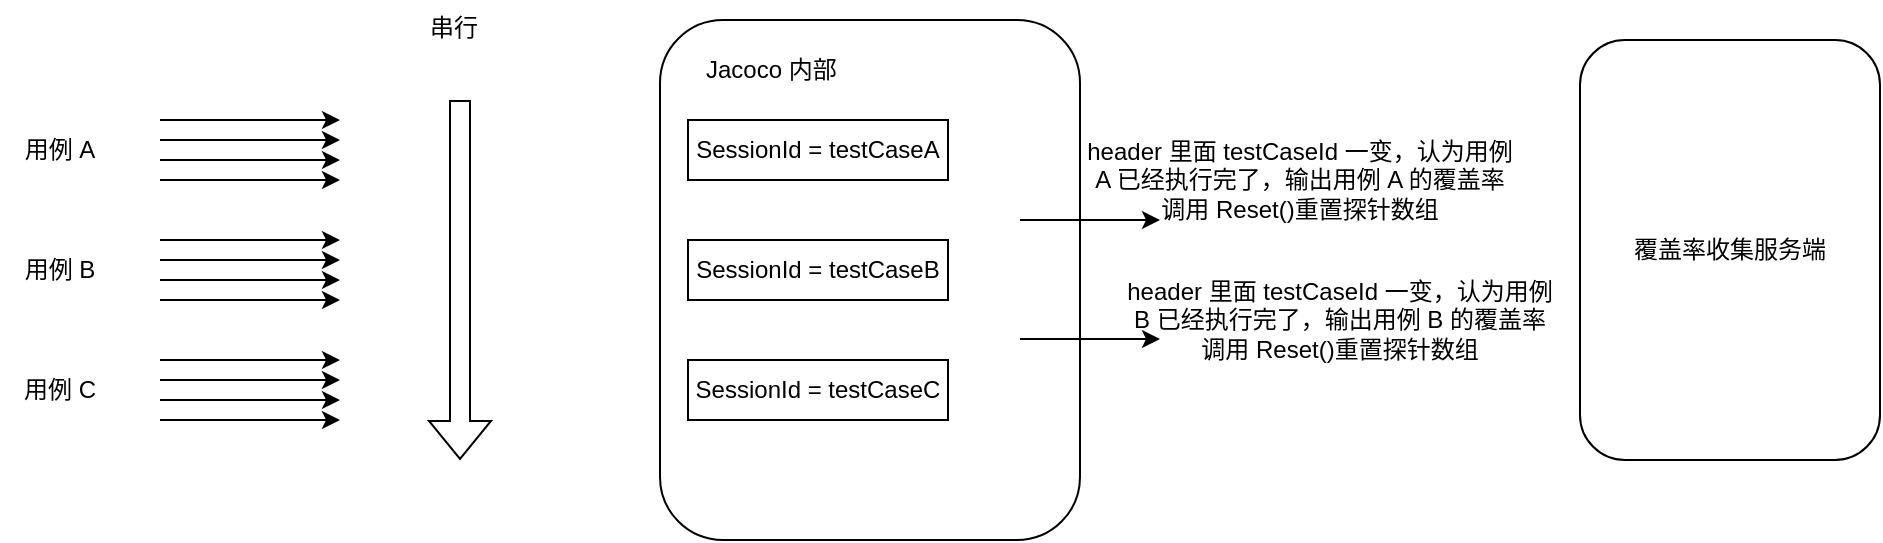 <mxfile version="26.2.14">
  <diagram name="第 1 页" id="lqMS7Yzc7YZnxd9DQjT9">
    <mxGraphModel dx="1418" dy="708" grid="1" gridSize="10" guides="1" tooltips="1" connect="1" arrows="1" fold="1" page="1" pageScale="1" pageWidth="827" pageHeight="1169" math="0" shadow="0">
      <root>
        <mxCell id="0" />
        <mxCell id="1" parent="0" />
        <mxCell id="gG01iXom-Wp9UEbhXPs3-1" value="" style="endArrow=classic;html=1;rounded=0;" parent="1" edge="1">
          <mxGeometry width="50" height="50" relative="1" as="geometry">
            <mxPoint x="110" y="190" as="sourcePoint" />
            <mxPoint x="200" y="190" as="targetPoint" />
          </mxGeometry>
        </mxCell>
        <mxCell id="gG01iXom-Wp9UEbhXPs3-2" value="" style="endArrow=classic;html=1;rounded=0;" parent="1" edge="1">
          <mxGeometry width="50" height="50" relative="1" as="geometry">
            <mxPoint x="110" y="200" as="sourcePoint" />
            <mxPoint x="200" y="200" as="targetPoint" />
          </mxGeometry>
        </mxCell>
        <mxCell id="gG01iXom-Wp9UEbhXPs3-3" value="" style="endArrow=classic;html=1;rounded=0;" parent="1" edge="1">
          <mxGeometry width="50" height="50" relative="1" as="geometry">
            <mxPoint x="110" y="210" as="sourcePoint" />
            <mxPoint x="200" y="210" as="targetPoint" />
          </mxGeometry>
        </mxCell>
        <mxCell id="gG01iXom-Wp9UEbhXPs3-4" value="" style="endArrow=classic;html=1;rounded=0;" parent="1" edge="1">
          <mxGeometry width="50" height="50" relative="1" as="geometry">
            <mxPoint x="110" y="220" as="sourcePoint" />
            <mxPoint x="200" y="220" as="targetPoint" />
          </mxGeometry>
        </mxCell>
        <mxCell id="gG01iXom-Wp9UEbhXPs3-5" value="用例 A" style="text;html=1;align=center;verticalAlign=middle;whiteSpace=wrap;rounded=0;" parent="1" vertex="1">
          <mxGeometry x="30" y="190" width="60" height="30" as="geometry" />
        </mxCell>
        <mxCell id="gG01iXom-Wp9UEbhXPs3-6" value="" style="endArrow=classic;html=1;rounded=0;" parent="1" edge="1">
          <mxGeometry width="50" height="50" relative="1" as="geometry">
            <mxPoint x="110" y="250" as="sourcePoint" />
            <mxPoint x="200" y="250" as="targetPoint" />
          </mxGeometry>
        </mxCell>
        <mxCell id="gG01iXom-Wp9UEbhXPs3-7" value="" style="endArrow=classic;html=1;rounded=0;" parent="1" edge="1">
          <mxGeometry width="50" height="50" relative="1" as="geometry">
            <mxPoint x="110" y="260" as="sourcePoint" />
            <mxPoint x="200" y="260" as="targetPoint" />
          </mxGeometry>
        </mxCell>
        <mxCell id="gG01iXom-Wp9UEbhXPs3-8" value="" style="endArrow=classic;html=1;rounded=0;" parent="1" edge="1">
          <mxGeometry width="50" height="50" relative="1" as="geometry">
            <mxPoint x="110" y="270" as="sourcePoint" />
            <mxPoint x="200" y="270" as="targetPoint" />
          </mxGeometry>
        </mxCell>
        <mxCell id="gG01iXom-Wp9UEbhXPs3-9" value="" style="endArrow=classic;html=1;rounded=0;" parent="1" edge="1">
          <mxGeometry width="50" height="50" relative="1" as="geometry">
            <mxPoint x="110" y="280" as="sourcePoint" />
            <mxPoint x="200" y="280" as="targetPoint" />
          </mxGeometry>
        </mxCell>
        <mxCell id="gG01iXom-Wp9UEbhXPs3-10" value="用例 B" style="text;html=1;align=center;verticalAlign=middle;whiteSpace=wrap;rounded=0;" parent="1" vertex="1">
          <mxGeometry x="30" y="250" width="60" height="30" as="geometry" />
        </mxCell>
        <mxCell id="gG01iXom-Wp9UEbhXPs3-11" value="" style="endArrow=classic;html=1;rounded=0;" parent="1" edge="1">
          <mxGeometry width="50" height="50" relative="1" as="geometry">
            <mxPoint x="110" y="310" as="sourcePoint" />
            <mxPoint x="200" y="310" as="targetPoint" />
          </mxGeometry>
        </mxCell>
        <mxCell id="gG01iXom-Wp9UEbhXPs3-12" value="" style="endArrow=classic;html=1;rounded=0;" parent="1" edge="1">
          <mxGeometry width="50" height="50" relative="1" as="geometry">
            <mxPoint x="110" y="320" as="sourcePoint" />
            <mxPoint x="200" y="320" as="targetPoint" />
          </mxGeometry>
        </mxCell>
        <mxCell id="gG01iXom-Wp9UEbhXPs3-13" value="" style="endArrow=classic;html=1;rounded=0;" parent="1" edge="1">
          <mxGeometry width="50" height="50" relative="1" as="geometry">
            <mxPoint x="110" y="330" as="sourcePoint" />
            <mxPoint x="200" y="330" as="targetPoint" />
          </mxGeometry>
        </mxCell>
        <mxCell id="gG01iXom-Wp9UEbhXPs3-14" value="" style="endArrow=classic;html=1;rounded=0;" parent="1" edge="1">
          <mxGeometry width="50" height="50" relative="1" as="geometry">
            <mxPoint x="110" y="340" as="sourcePoint" />
            <mxPoint x="200" y="340" as="targetPoint" />
          </mxGeometry>
        </mxCell>
        <mxCell id="gG01iXom-Wp9UEbhXPs3-15" value="用例 C" style="text;html=1;align=center;verticalAlign=middle;whiteSpace=wrap;rounded=0;" parent="1" vertex="1">
          <mxGeometry x="30" y="310" width="60" height="30" as="geometry" />
        </mxCell>
        <mxCell id="gG01iXom-Wp9UEbhXPs3-17" value="" style="shape=flexArrow;endArrow=classic;html=1;rounded=0;" parent="1" edge="1">
          <mxGeometry width="50" height="50" relative="1" as="geometry">
            <mxPoint x="260" y="180" as="sourcePoint" />
            <mxPoint x="260" y="360" as="targetPoint" />
          </mxGeometry>
        </mxCell>
        <mxCell id="gG01iXom-Wp9UEbhXPs3-18" value="&lt;div style=&quot;text-align: center;&quot;&gt;&lt;span style=&quot;background-color: transparent; color: light-dark(rgb(0, 0, 0), rgb(255, 255, 255));&quot;&gt;串行&lt;/span&gt;&lt;/div&gt;" style="text;whiteSpace=wrap;html=1;" parent="1" vertex="1">
          <mxGeometry x="243" y="130" width="60" height="40" as="geometry" />
        </mxCell>
        <mxCell id="gG01iXom-Wp9UEbhXPs3-19" value="" style="rounded=1;whiteSpace=wrap;html=1;" parent="1" vertex="1">
          <mxGeometry x="360" y="140" width="210" height="260" as="geometry" />
        </mxCell>
        <mxCell id="gG01iXom-Wp9UEbhXPs3-20" value="&amp;nbsp;Jacoco 内部" style="text;html=1;align=center;verticalAlign=middle;whiteSpace=wrap;rounded=0;" parent="1" vertex="1">
          <mxGeometry x="374" y="150" width="80" height="30" as="geometry" />
        </mxCell>
        <mxCell id="gG01iXom-Wp9UEbhXPs3-21" value="SessionId = testCaseA" style="rounded=0;whiteSpace=wrap;html=1;" parent="1" vertex="1">
          <mxGeometry x="374" y="190" width="130" height="30" as="geometry" />
        </mxCell>
        <mxCell id="gG01iXom-Wp9UEbhXPs3-22" value="SessionId = testCaseB" style="rounded=0;whiteSpace=wrap;html=1;" parent="1" vertex="1">
          <mxGeometry x="374" y="250" width="130" height="30" as="geometry" />
        </mxCell>
        <mxCell id="gG01iXom-Wp9UEbhXPs3-23" value="SessionId = testCaseC" style="rounded=0;whiteSpace=wrap;html=1;" parent="1" vertex="1">
          <mxGeometry x="374" y="310" width="130" height="30" as="geometry" />
        </mxCell>
        <mxCell id="gG01iXom-Wp9UEbhXPs3-25" value="" style="endArrow=classic;html=1;rounded=0;" parent="1" edge="1">
          <mxGeometry width="50" height="50" relative="1" as="geometry">
            <mxPoint x="540" y="240" as="sourcePoint" />
            <mxPoint x="610" y="240" as="targetPoint" />
          </mxGeometry>
        </mxCell>
        <mxCell id="gG01iXom-Wp9UEbhXPs3-26" value="header 里面 testCaseId 一变，认为用例 A 已经执行完了，输出用例 A 的覆盖率&lt;br&gt;调用 Reset()重置探针数组" style="text;html=1;align=center;verticalAlign=middle;whiteSpace=wrap;rounded=0;" parent="1" vertex="1">
          <mxGeometry x="570" y="210" width="220" height="20" as="geometry" />
        </mxCell>
        <mxCell id="gG01iXom-Wp9UEbhXPs3-27" value="header 里面 testCaseId 一变，认为用例 B 已经执行完了，输出用例 B 的覆盖率&lt;br&gt;调用 Reset()重置探针数组" style="text;html=1;align=center;verticalAlign=middle;whiteSpace=wrap;rounded=0;" parent="1" vertex="1">
          <mxGeometry x="590" y="280" width="220" height="20" as="geometry" />
        </mxCell>
        <mxCell id="gG01iXom-Wp9UEbhXPs3-28" value="" style="endArrow=classic;html=1;rounded=0;" parent="1" edge="1">
          <mxGeometry width="50" height="50" relative="1" as="geometry">
            <mxPoint x="540" y="299.5" as="sourcePoint" />
            <mxPoint x="610" y="299.5" as="targetPoint" />
          </mxGeometry>
        </mxCell>
        <mxCell id="gG01iXom-Wp9UEbhXPs3-29" value="覆盖率收集服务端" style="rounded=1;whiteSpace=wrap;html=1;" parent="1" vertex="1">
          <mxGeometry x="820" y="150" width="150" height="210" as="geometry" />
        </mxCell>
      </root>
    </mxGraphModel>
  </diagram>
</mxfile>

